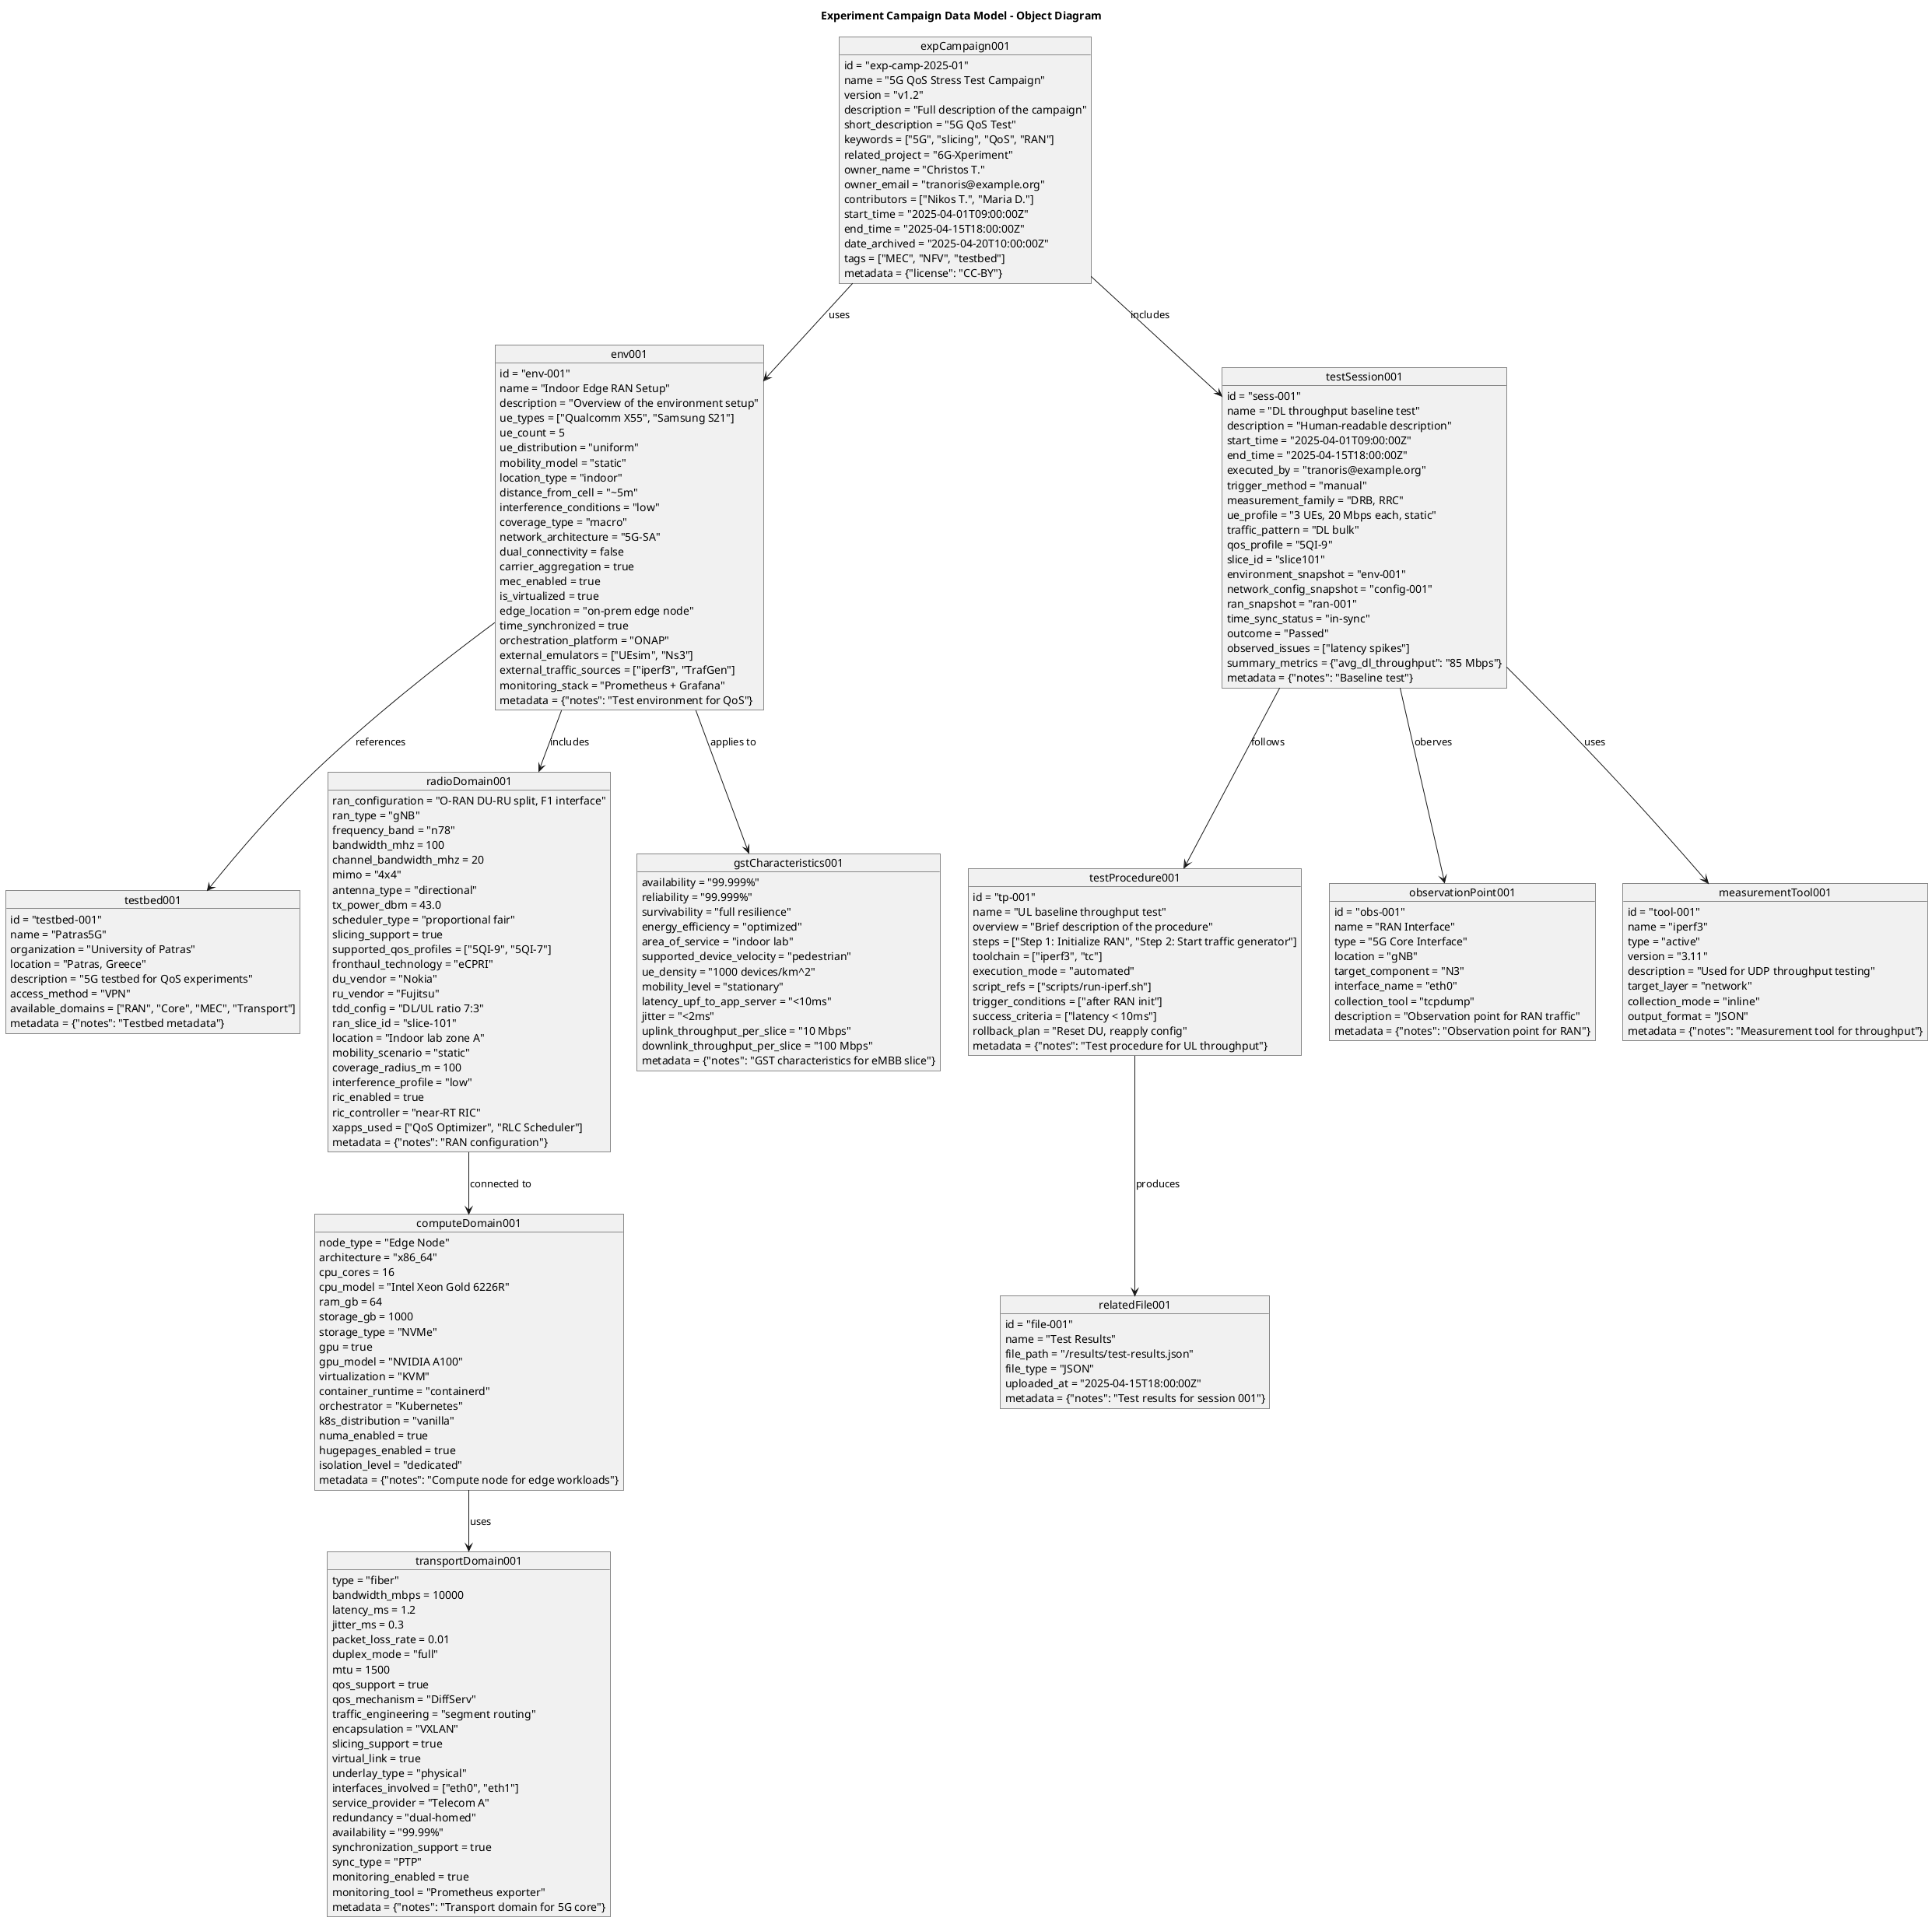 @startuml
title Experiment Campaign Data Model - Object Diagram

' Instance of ExperimentCampaign
object expCampaign001 {
  id = "exp-camp-2025-01"
  name = "5G QoS Stress Test Campaign"
  version = "v1.2"
  description = "Full description of the campaign"
  short_description = "5G QoS Test"
  keywords = ["5G", "slicing", "QoS", "RAN"]
  related_project = "6G-Xperiment"
  owner_name = "Christos T."
  owner_email = "tranoris@example.org"
  contributors = ["Nikos T.", "Maria D."]
  start_time = "2025-04-01T09:00:00Z"
  end_time = "2025-04-15T18:00:00Z"
  date_archived = "2025-04-20T10:00:00Z"
  tags = ["MEC", "NFV", "testbed"]
  metadata = {"license": "CC-BY"}
}

' Instance of Environment
object env001 {
  id = "env-001"
  name = "Indoor Edge RAN Setup"
  description = "Overview of the environment setup"
  ue_types = ["Qualcomm X55", "Samsung S21"]
  ue_count = 5
  ue_distribution = "uniform"
  mobility_model = "static"
  location_type = "indoor"
  distance_from_cell = "~5m"
  interference_conditions = "low"
  coverage_type = "macro"
  network_architecture = "5G-SA"
  dual_connectivity = false
  carrier_aggregation = true
  mec_enabled = true
  is_virtualized = true
  edge_location = "on-prem edge node"
  time_synchronized = true
  orchestration_platform = "ONAP"
  external_emulators = ["UEsim", "Ns3"]
  external_traffic_sources = ["iperf3", "TrafGen"]
  monitoring_stack = "Prometheus + Grafana"
  metadata = {"notes": "Test environment for QoS"}
}

' Instance of TestingSession
object testSession001 {
  id = "sess-001"
  name = "DL throughput baseline test"
  description = "Human-readable description"
  start_time = "2025-04-01T09:00:00Z"
  end_time = "2025-04-15T18:00:00Z"
  executed_by = "tranoris@example.org"
  trigger_method = "manual"
  measurement_family = "DRB, RRC"
  ue_profile = "3 UEs, 20 Mbps each, static"
  traffic_pattern = "DL bulk"
  qos_profile = "5QI-9"
  slice_id = "slice101"
  environment_snapshot = "env-001"
  network_config_snapshot = "config-001"
  ran_snapshot = "ran-001"
  time_sync_status = "in-sync"
  outcome = "Passed"
  observed_issues = ["latency spikes"]
  summary_metrics = {"avg_dl_throughput": "85 Mbps"}
  metadata = {"notes": "Baseline test"}
}

' Instance of Testbed
object testbed001 {
  id = "testbed-001"
  name = "Patras5G"
  organization = "University of Patras"
  location = "Patras, Greece"
  description = "5G testbed for QoS experiments"
  access_method = "VPN"
  available_domains = ["RAN", "Core", "MEC", "Transport"]
  metadata = {"notes": "Testbed metadata"}
}

' Instance of RadioDomain
object radioDomain001 {
  ran_configuration = "O-RAN DU-RU split, F1 interface"
  ran_type = "gNB"
  frequency_band = "n78"
  bandwidth_mhz = 100
  channel_bandwidth_mhz = 20
  mimo = "4x4"
  antenna_type = "directional"
  tx_power_dbm = 43.0
  scheduler_type = "proportional fair"
  slicing_support = true
  supported_qos_profiles = ["5QI-9", "5QI-7"]
  fronthaul_technology = "eCPRI"
  du_vendor = "Nokia"
  ru_vendor = "Fujitsu"
  tdd_config = "DL/UL ratio 7:3"
  ran_slice_id = "slice-101"
  location = "Indoor lab zone A"
  mobility_scenario = "static"
  coverage_radius_m = 100
  interference_profile = "low"
  ric_enabled = true
  ric_controller = "near-RT RIC"
  xapps_used = ["QoS Optimizer", "RLC Scheduler"]
  metadata = {"notes": "RAN configuration"}
}

' Instance of ComputeDomain
object computeDomain001 {
  node_type = "Edge Node"
  architecture = "x86_64"
  cpu_cores = 16
  cpu_model = "Intel Xeon Gold 6226R"
  ram_gb = 64
  storage_gb = 1000
  storage_type = "NVMe"
  gpu = true
  gpu_model = "NVIDIA A100"
  virtualization = "KVM"
  container_runtime = "containerd"
  orchestrator = "Kubernetes"
  k8s_distribution = "vanilla"
  numa_enabled = true
  hugepages_enabled = true
  isolation_level = "dedicated"
  metadata = {"notes": "Compute node for edge workloads"}
}

' Instance of TransportDomain
object transportDomain001 {
  type = "fiber"
  bandwidth_mbps = 10000
  latency_ms = 1.2
  jitter_ms = 0.3
  packet_loss_rate = 0.01
  duplex_mode = "full"
  mtu = 1500
  qos_support = true
  qos_mechanism = "DiffServ"
  traffic_engineering = "segment routing"
  encapsulation = "VXLAN"
  slicing_support = true
  virtual_link = true
  underlay_type = "physical"
  interfaces_involved = ["eth0", "eth1"]
  service_provider = "Telecom A"
  redundancy = "dual-homed"
  availability = "99.99%"
  synchronization_support = true
  sync_type = "PTP"
  monitoring_enabled = true
  monitoring_tool = "Prometheus exporter"
  metadata = {"notes": "Transport domain for 5G core"}
}

' Instance of GSMA_GSTCharacteristics
object gstCharacteristics001 {
  availability = "99.999%"
  reliability = "99.999%"
  survivability = "full resilience"
  energy_efficiency = "optimized"
  area_of_service = "indoor lab"
  supported_device_velocity = "pedestrian"
  ue_density = "1000 devices/km^2"
  mobility_level = "stationary"
  latency_upf_to_app_server = "<10ms"
  jitter = "<2ms"
  uplink_throughput_per_slice = "10 Mbps"
  downlink_throughput_per_slice = "100 Mbps"
  metadata = {"notes": "GST characteristics for eMBB slice"}
}

' Instance of TestProcedure
object testProcedure001 {
  id = "tp-001"
  name = "UL baseline throughput test"
  overview = "Brief description of the procedure"
  steps = ["Step 1: Initialize RAN", "Step 2: Start traffic generator"]
  toolchain = ["iperf3", "tc"]
  execution_mode = "automated"
  script_refs = ["scripts/run-iperf.sh"]
  trigger_conditions = ["after RAN init"]
  success_criteria = ["latency < 10ms"]
  rollback_plan = "Reset DU, reapply config"
  metadata = {"notes": "Test procedure for UL throughput"}
}

' Instance of RelatedFile
object relatedFile001 {
  id = "file-001"
  name = "Test Results"
  file_path = "/results/test-results.json"
  file_type = "JSON"
  uploaded_at = "2025-04-15T18:00:00Z"
  metadata = {"notes": "Test results for session 001"}
}

' Instance of ObservationPoint
object observationPoint001 {
  id = "obs-001"
  name = "RAN Interface"
  type = "5G Core Interface"
  location = "gNB"
  target_component = "N3"
  interface_name = "eth0"
  collection_tool = "tcpdump"
  description = "Observation point for RAN traffic"
  metadata = {"notes": "Observation point for RAN"}
}

' Instance of MeasurementTool
object measurementTool001 {
  id = "tool-001"
  name = "iperf3"
  type = "active"
  version = "3.11"
  description = "Used for UDP throughput testing"
  target_layer = "network"
  collection_mode = "inline"
  output_format = "JSON"
  metadata = {"notes": "Measurement tool for throughput"}
}

' Relationships
expCampaign001 --> env001 : "uses"
expCampaign001 --> testSession001 : "includes"
env001 --> testbed001 : "references"
env001 --> radioDomain001 : "includes"
radioDomain001 --> computeDomain001 : "connected to"
computeDomain001 --> transportDomain001 : "uses"
env001 --> gstCharacteristics001 : "applies to"
testSession001 --> testProcedure001 : "follows"
testSession001 --> observationPoint001 : "oberves"
testSession001 --> measurementTool001 : "uses"
testProcedure001 --> relatedFile001 : "produces"


@enduml
